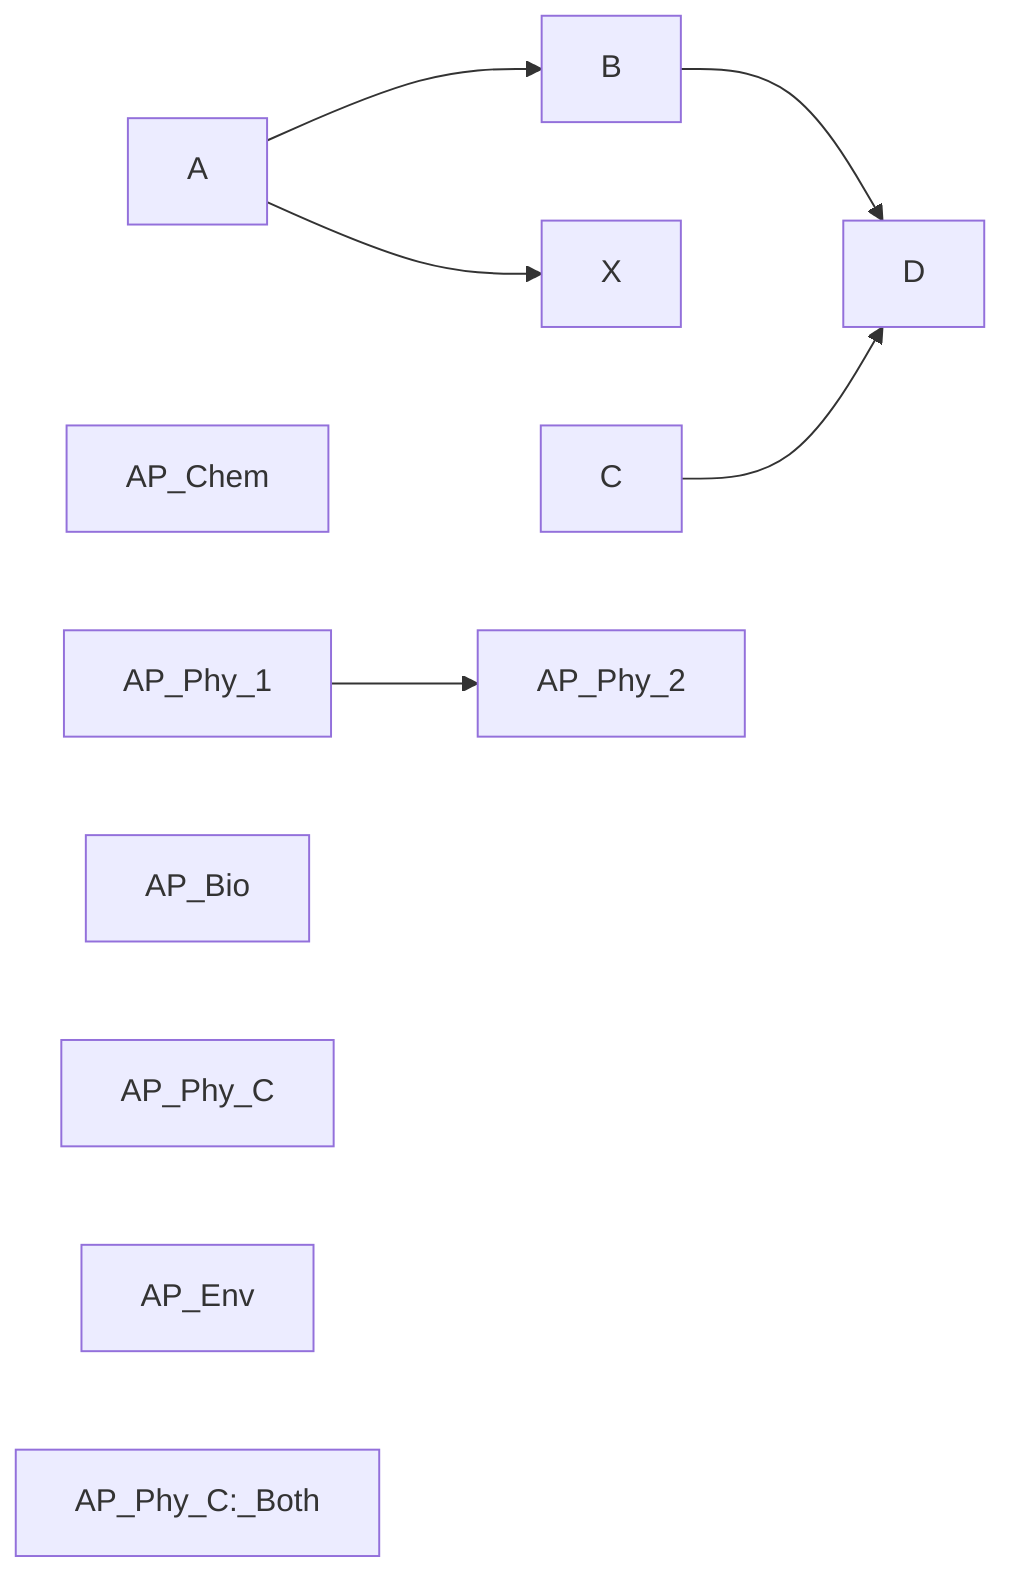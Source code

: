 graph LR;
    A-->B;
    A-->X;
    B-->D;
    C-->D;
    AP_Chem
AP_Phy_1-->AP_Phy_2;
AP_Bio;
AP_Phy_C;
AP_Env;
AP_Chem;
AP_Phy_1;
AP_Phy_2;
AP_Bio;
AP_Phy_C:_Both;
AP_Env;